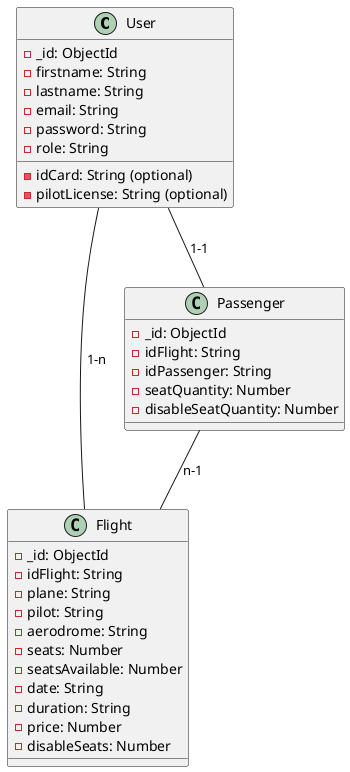 @startuml
class User {
    - _id: ObjectId
    - firstname: String
    - lastname: String
    - email: String
    - password: String
    - role: String
    - idCard: String (optional)
    - pilotLicense: String (optional)
}

class Flight {
    - _id: ObjectId
    - idFlight: String
    - plane: String
    - pilot: String
    - aerodrome: String
    - seats: Number
    - seatsAvailable: Number
    - date: String
    - duration: String
    - price: Number
    - disableSeats: Number
}

class Passenger {
    - _id: ObjectId
    - idFlight: String
    - idPassenger: String
    - seatQuantity: Number
    - disableSeatQuantity: Number
}

User -- Passenger : 1-1
Passenger -- Flight : n-1
User -- Flight : 1-n
@enduml
